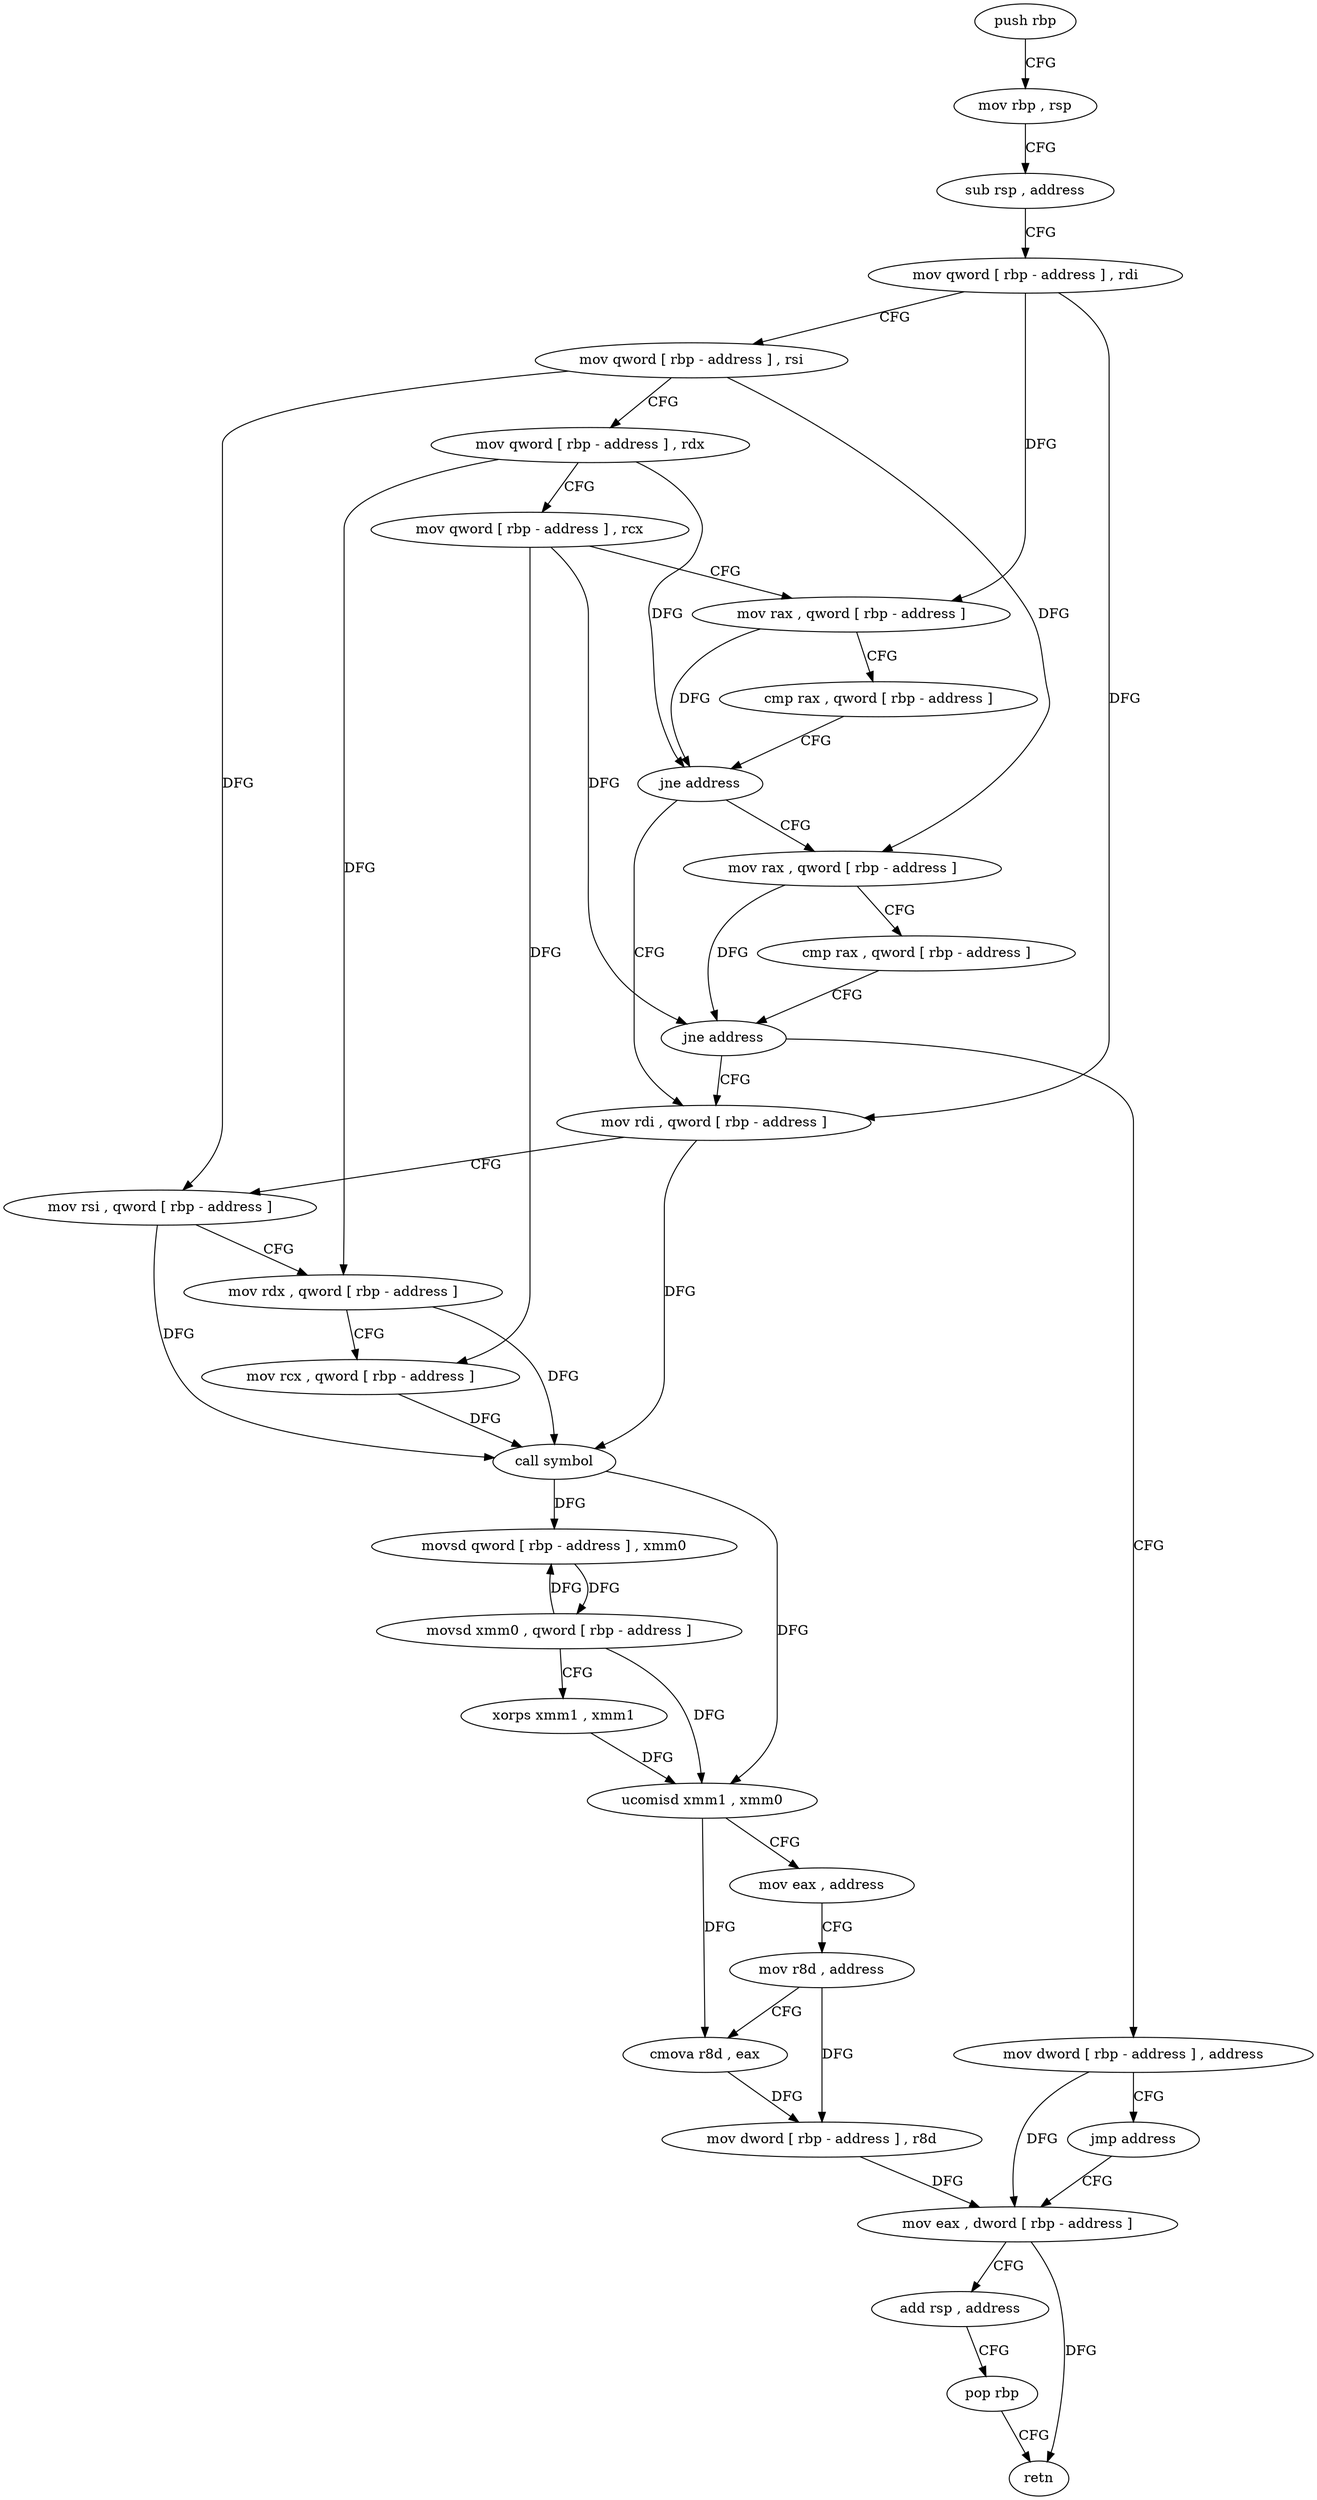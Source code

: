 digraph "func" {
"4214464" [label = "push rbp" ]
"4214465" [label = "mov rbp , rsp" ]
"4214468" [label = "sub rsp , address" ]
"4214472" [label = "mov qword [ rbp - address ] , rdi" ]
"4214476" [label = "mov qword [ rbp - address ] , rsi" ]
"4214480" [label = "mov qword [ rbp - address ] , rdx" ]
"4214484" [label = "mov qword [ rbp - address ] , rcx" ]
"4214488" [label = "mov rax , qword [ rbp - address ]" ]
"4214492" [label = "cmp rax , qword [ rbp - address ]" ]
"4214496" [label = "jne address" ]
"4214528" [label = "mov rdi , qword [ rbp - address ]" ]
"4214502" [label = "mov rax , qword [ rbp - address ]" ]
"4214532" [label = "mov rsi , qword [ rbp - address ]" ]
"4214536" [label = "mov rdx , qword [ rbp - address ]" ]
"4214540" [label = "mov rcx , qword [ rbp - address ]" ]
"4214544" [label = "call symbol" ]
"4214549" [label = "movsd qword [ rbp - address ] , xmm0" ]
"4214554" [label = "movsd xmm0 , qword [ rbp - address ]" ]
"4214559" [label = "xorps xmm1 , xmm1" ]
"4214562" [label = "ucomisd xmm1 , xmm0" ]
"4214566" [label = "mov eax , address" ]
"4214571" [label = "mov r8d , address" ]
"4214577" [label = "cmova r8d , eax" ]
"4214581" [label = "mov dword [ rbp - address ] , r8d" ]
"4214585" [label = "mov eax , dword [ rbp - address ]" ]
"4214506" [label = "cmp rax , qword [ rbp - address ]" ]
"4214510" [label = "jne address" ]
"4214516" [label = "mov dword [ rbp - address ] , address" ]
"4214523" [label = "jmp address" ]
"4214588" [label = "add rsp , address" ]
"4214592" [label = "pop rbp" ]
"4214593" [label = "retn" ]
"4214464" -> "4214465" [ label = "CFG" ]
"4214465" -> "4214468" [ label = "CFG" ]
"4214468" -> "4214472" [ label = "CFG" ]
"4214472" -> "4214476" [ label = "CFG" ]
"4214472" -> "4214488" [ label = "DFG" ]
"4214472" -> "4214528" [ label = "DFG" ]
"4214476" -> "4214480" [ label = "CFG" ]
"4214476" -> "4214532" [ label = "DFG" ]
"4214476" -> "4214502" [ label = "DFG" ]
"4214480" -> "4214484" [ label = "CFG" ]
"4214480" -> "4214496" [ label = "DFG" ]
"4214480" -> "4214536" [ label = "DFG" ]
"4214484" -> "4214488" [ label = "CFG" ]
"4214484" -> "4214540" [ label = "DFG" ]
"4214484" -> "4214510" [ label = "DFG" ]
"4214488" -> "4214492" [ label = "CFG" ]
"4214488" -> "4214496" [ label = "DFG" ]
"4214492" -> "4214496" [ label = "CFG" ]
"4214496" -> "4214528" [ label = "CFG" ]
"4214496" -> "4214502" [ label = "CFG" ]
"4214528" -> "4214532" [ label = "CFG" ]
"4214528" -> "4214544" [ label = "DFG" ]
"4214502" -> "4214506" [ label = "CFG" ]
"4214502" -> "4214510" [ label = "DFG" ]
"4214532" -> "4214536" [ label = "CFG" ]
"4214532" -> "4214544" [ label = "DFG" ]
"4214536" -> "4214540" [ label = "CFG" ]
"4214536" -> "4214544" [ label = "DFG" ]
"4214540" -> "4214544" [ label = "DFG" ]
"4214544" -> "4214549" [ label = "DFG" ]
"4214544" -> "4214562" [ label = "DFG" ]
"4214549" -> "4214554" [ label = "DFG" ]
"4214554" -> "4214559" [ label = "CFG" ]
"4214554" -> "4214549" [ label = "DFG" ]
"4214554" -> "4214562" [ label = "DFG" ]
"4214559" -> "4214562" [ label = "DFG" ]
"4214562" -> "4214566" [ label = "CFG" ]
"4214562" -> "4214577" [ label = "DFG" ]
"4214566" -> "4214571" [ label = "CFG" ]
"4214571" -> "4214577" [ label = "CFG" ]
"4214571" -> "4214581" [ label = "DFG" ]
"4214577" -> "4214581" [ label = "DFG" ]
"4214581" -> "4214585" [ label = "DFG" ]
"4214585" -> "4214588" [ label = "CFG" ]
"4214585" -> "4214593" [ label = "DFG" ]
"4214506" -> "4214510" [ label = "CFG" ]
"4214510" -> "4214528" [ label = "CFG" ]
"4214510" -> "4214516" [ label = "CFG" ]
"4214516" -> "4214523" [ label = "CFG" ]
"4214516" -> "4214585" [ label = "DFG" ]
"4214523" -> "4214585" [ label = "CFG" ]
"4214588" -> "4214592" [ label = "CFG" ]
"4214592" -> "4214593" [ label = "CFG" ]
}
